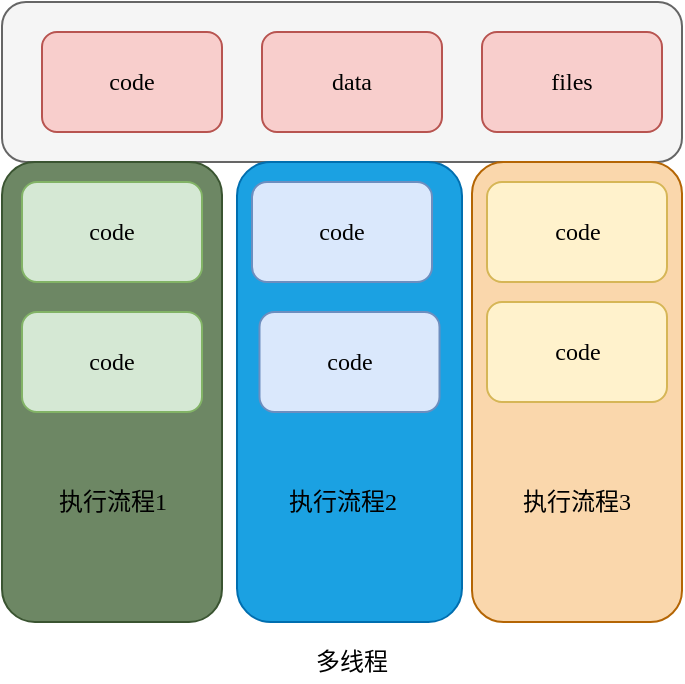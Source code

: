 <mxfile version="13.8.2" type="github">
  <diagram id="6ydLlOijNnUx0HZR50zT" name="Page-1">
    <mxGraphModel dx="782" dy="437" grid="1" gridSize="10" guides="1" tooltips="1" connect="1" arrows="1" fold="1" page="1" pageScale="1" pageWidth="827" pageHeight="1169" math="0" shadow="0">
      <root>
        <mxCell id="0" />
        <mxCell id="1" parent="0" />
        <mxCell id="ZrrtlaDI5qOrXSm7lO33-1" value="" style="rounded=1;whiteSpace=wrap;html=1;fillColor=#f5f5f5;strokeColor=#666666;fontColor=#333333;" vertex="1" parent="1">
          <mxGeometry x="190" y="120" width="340" height="80" as="geometry" />
        </mxCell>
        <mxCell id="ZrrtlaDI5qOrXSm7lO33-2" value="code" style="rounded=1;whiteSpace=wrap;html=1;fontFamily=Comic Sans MS;fillColor=#f8cecc;strokeColor=#b85450;" vertex="1" parent="1">
          <mxGeometry x="210" y="135" width="90" height="50" as="geometry" />
        </mxCell>
        <mxCell id="ZrrtlaDI5qOrXSm7lO33-3" value="data" style="rounded=1;whiteSpace=wrap;html=1;fontFamily=Comic Sans MS;fillColor=#f8cecc;strokeColor=#b85450;" vertex="1" parent="1">
          <mxGeometry x="320" y="135" width="90" height="50" as="geometry" />
        </mxCell>
        <mxCell id="ZrrtlaDI5qOrXSm7lO33-4" value="files" style="rounded=1;whiteSpace=wrap;html=1;fontFamily=Comic Sans MS;fillColor=#f8cecc;strokeColor=#b85450;" vertex="1" parent="1">
          <mxGeometry x="430" y="135" width="90" height="50" as="geometry" />
        </mxCell>
        <mxCell id="ZrrtlaDI5qOrXSm7lO33-5" value="" style="rounded=1;whiteSpace=wrap;html=1;fontFamily=Comic Sans MS;fillColor=#6d8764;strokeColor=#3A5431;fontColor=#ffffff;" vertex="1" parent="1">
          <mxGeometry x="190" y="200" width="110" height="230" as="geometry" />
        </mxCell>
        <mxCell id="ZrrtlaDI5qOrXSm7lO33-7" value="" style="rounded=1;whiteSpace=wrap;html=1;fontFamily=Comic Sans MS;fillColor=#1ba1e2;strokeColor=#006EAF;fontColor=#ffffff;" vertex="1" parent="1">
          <mxGeometry x="307.5" y="200" width="112.5" height="230" as="geometry" />
        </mxCell>
        <mxCell id="ZrrtlaDI5qOrXSm7lO33-8" value="" style="rounded=1;whiteSpace=wrap;html=1;fontFamily=Comic Sans MS;fillColor=#fad7ac;strokeColor=#b46504;" vertex="1" parent="1">
          <mxGeometry x="425" y="200" width="105" height="230" as="geometry" />
        </mxCell>
        <mxCell id="ZrrtlaDI5qOrXSm7lO33-10" value="code" style="rounded=1;whiteSpace=wrap;html=1;fontFamily=Comic Sans MS;fillColor=#d5e8d4;strokeColor=#82b366;" vertex="1" parent="1">
          <mxGeometry x="200" y="210" width="90" height="50" as="geometry" />
        </mxCell>
        <mxCell id="ZrrtlaDI5qOrXSm7lO33-11" value="code" style="rounded=1;whiteSpace=wrap;html=1;fontFamily=Comic Sans MS;fillColor=#d5e8d4;strokeColor=#82b366;" vertex="1" parent="1">
          <mxGeometry x="200" y="275" width="90" height="50" as="geometry" />
        </mxCell>
        <mxCell id="ZrrtlaDI5qOrXSm7lO33-12" value="code" style="rounded=1;whiteSpace=wrap;html=1;fontFamily=Comic Sans MS;fillColor=#dae8fc;strokeColor=#6c8ebf;" vertex="1" parent="1">
          <mxGeometry x="315" y="210" width="90" height="50" as="geometry" />
        </mxCell>
        <mxCell id="ZrrtlaDI5qOrXSm7lO33-13" value="code" style="rounded=1;whiteSpace=wrap;html=1;fontFamily=Comic Sans MS;fillColor=#dae8fc;strokeColor=#6c8ebf;" vertex="1" parent="1">
          <mxGeometry x="318.75" y="275" width="90" height="50" as="geometry" />
        </mxCell>
        <mxCell id="ZrrtlaDI5qOrXSm7lO33-14" value="code" style="rounded=1;whiteSpace=wrap;html=1;fontFamily=Comic Sans MS;fillColor=#fff2cc;strokeColor=#d6b656;" vertex="1" parent="1">
          <mxGeometry x="432.5" y="210" width="90" height="50" as="geometry" />
        </mxCell>
        <mxCell id="ZrrtlaDI5qOrXSm7lO33-15" value="code" style="rounded=1;whiteSpace=wrap;html=1;fontFamily=Comic Sans MS;fillColor=#fff2cc;strokeColor=#d6b656;" vertex="1" parent="1">
          <mxGeometry x="432.5" y="270" width="90" height="50" as="geometry" />
        </mxCell>
        <mxCell id="ZrrtlaDI5qOrXSm7lO33-16" value="执行流程1" style="text;html=1;strokeColor=none;fillColor=none;align=center;verticalAlign=middle;whiteSpace=wrap;rounded=0;fontFamily=Comic Sans MS;" vertex="1" parent="1">
          <mxGeometry x="213.75" y="360" width="62.5" height="20" as="geometry" />
        </mxCell>
        <mxCell id="ZrrtlaDI5qOrXSm7lO33-17" value="执行流程2" style="text;html=1;strokeColor=none;fillColor=none;align=center;verticalAlign=middle;whiteSpace=wrap;rounded=0;fontFamily=Comic Sans MS;" vertex="1" parent="1">
          <mxGeometry x="328.75" y="360" width="62.5" height="20" as="geometry" />
        </mxCell>
        <mxCell id="ZrrtlaDI5qOrXSm7lO33-18" value="执行流程3" style="text;html=1;strokeColor=none;fillColor=none;align=center;verticalAlign=middle;whiteSpace=wrap;rounded=0;fontFamily=Comic Sans MS;" vertex="1" parent="1">
          <mxGeometry x="446.25" y="360" width="62.5" height="20" as="geometry" />
        </mxCell>
        <mxCell id="ZrrtlaDI5qOrXSm7lO33-19" value="多线程" style="text;html=1;strokeColor=none;fillColor=none;align=center;verticalAlign=middle;whiteSpace=wrap;rounded=0;fontFamily=Comic Sans MS;" vertex="1" parent="1">
          <mxGeometry x="345" y="440" width="40" height="20" as="geometry" />
        </mxCell>
      </root>
    </mxGraphModel>
  </diagram>
</mxfile>
